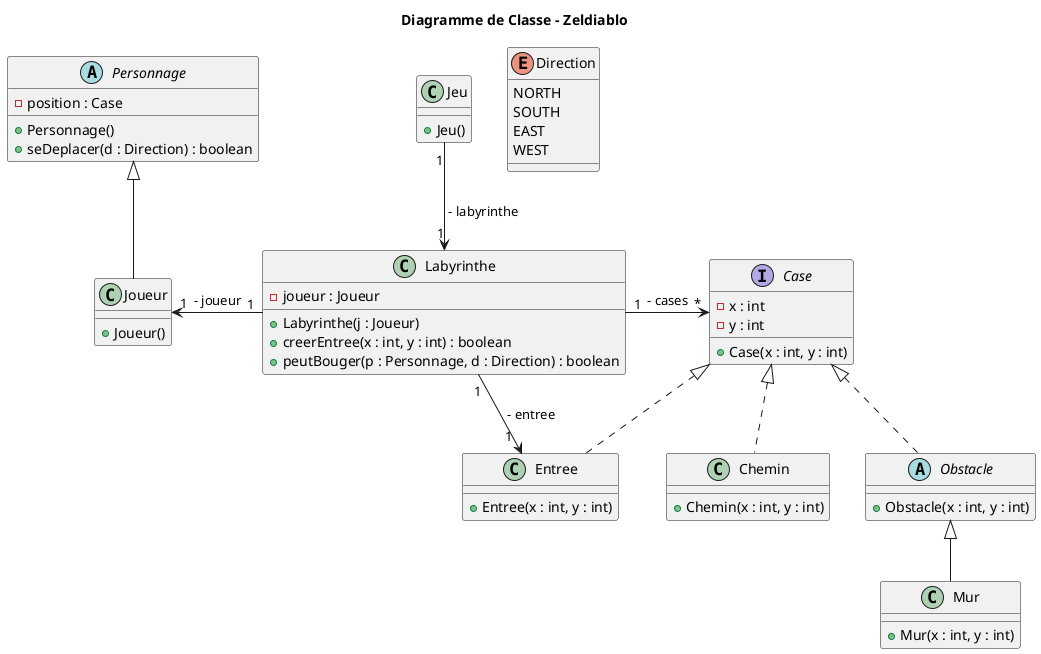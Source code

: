 @startuml

title Diagramme de Classe - Zeldiablo

class Jeu{
    + Jeu()
}

abstract class Personnage{
    - position : Case
    + Personnage()
    + seDeplacer(d : Direction) : boolean
}

class Labyrinthe{
    - joueur : Joueur
    + Labyrinthe(j : Joueur)
    + creerEntree(x : int, y : int) : boolean
    + peutBouger(p : Personnage, d : Direction) : boolean
}

interface Case{
    - x : int
    - y : int
    + Case(x : int, y : int)
}

class Chemin implements Case{
    + Chemin(x : int, y : int)
}

abstract class Obstacle implements Case{
    + Obstacle(x : int, y : int)
}

class Mur extends Obstacle{
    + Mur(x : int, y : int)
}

class Entree implements Case{

    + Entree(x : int, y : int)
}

class Joueur extends Personnage{
    + Joueur()
}

enum Direction{
    NORTH
    SOUTH
    EAST
    WEST
}

Jeu "1" -down-> "1" Labyrinthe: " - labyrinthe"
Labyrinthe "1" -down-> "                1" Entree: " - entree "
Labyrinthe "1" -right-> "*" Case: " - cases "
Labyrinthe "1" -left-> "1" Joueur: " - joueur "

@enduml